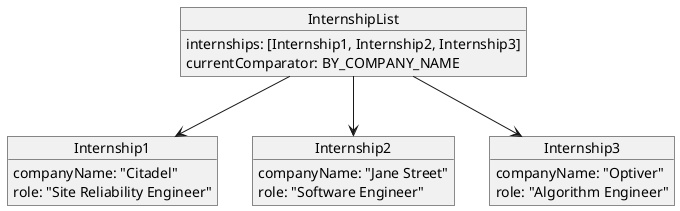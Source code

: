 @startuml

object "InternshipList" as IL {
  internships: [Internship1, Internship2, Internship3]
  currentComparator: BY_COMPANY_NAME
}

object "Internship1" as I1 {
  companyName: "Citadel"
  role: "Site Reliability Engineer"
}

object "Internship2" as I2 {
  companyName: "Jane Street"
  role: "Software Engineer"
}

object "Internship3" as I3 {
  companyName: "Optiver"
  role: "Algorithm Engineer"
}

IL -down-> I1
IL -down-> I2
IL -down-> I3

@enduml
